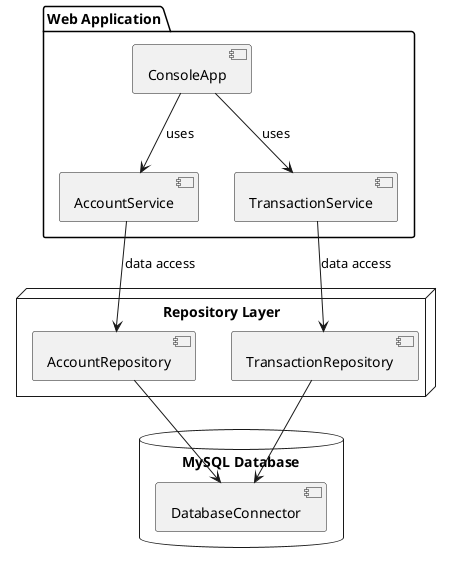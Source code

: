 @startuml
package "Web Application" {
    component [ConsoleApp] as Console
    component [AccountService]
    component [TransactionService]
}

database "MySQL Database" {
    [DatabaseConnector]
}

node "Repository Layer" {
    [AccountRepository]
    [TransactionRepository]
}

[Console] --> [AccountService] : uses
[Console] --> [TransactionService] : uses
[AccountService] --> [AccountRepository] : data access
[TransactionService] --> [TransactionRepository] : data access
[AccountRepository] --> [DatabaseConnector]
[TransactionRepository] --> [DatabaseConnector]

@enduml

